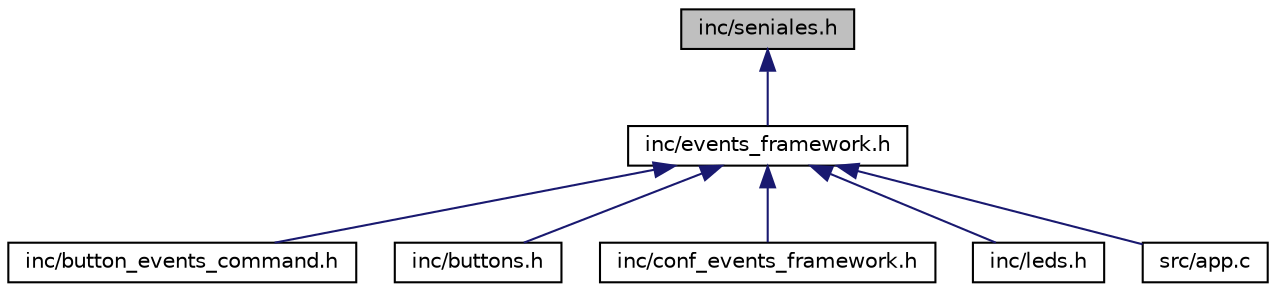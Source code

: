 digraph "inc/seniales.h"
{
  edge [fontname="Helvetica",fontsize="10",labelfontname="Helvetica",labelfontsize="10"];
  node [fontname="Helvetica",fontsize="10",shape=record];
  Node1 [label="inc/seniales.h",height=0.2,width=0.4,color="black", fillcolor="grey75", style="filled", fontcolor="black"];
  Node1 -> Node2 [dir="back",color="midnightblue",fontsize="10",style="solid"];
  Node2 [label="inc/events_framework.h",height=0.2,width=0.4,color="black", fillcolor="white", style="filled",URL="$events__framework_8h.html",tooltip="Manejo del framework de eventos. "];
  Node2 -> Node3 [dir="back",color="midnightblue",fontsize="10",style="solid"];
  Node3 [label="inc/button_events_command.h",height=0.2,width=0.4,color="black", fillcolor="white", style="filled",URL="$button__events__command_8h.html",tooltip="Manejo del comando de reporte de evento de botones. "];
  Node2 -> Node4 [dir="back",color="midnightblue",fontsize="10",style="solid"];
  Node4 [label="inc/buttons.h",height=0.2,width=0.4,color="black", fillcolor="white", style="filled",URL="$buttons_8h.html",tooltip="Manejo de los botones. "];
  Node2 -> Node5 [dir="back",color="midnightblue",fontsize="10",style="solid"];
  Node5 [label="inc/conf_events_framework.h",height=0.2,width=0.4,color="black", fillcolor="white", style="filled",URL="$conf__events__framework_8h.html",tooltip="Configuracion del framework de eventos. "];
  Node2 -> Node6 [dir="back",color="midnightblue",fontsize="10",style="solid"];
  Node6 [label="inc/leds.h",height=0.2,width=0.4,color="black", fillcolor="white", style="filled",URL="$leds_8h.html",tooltip="Manejo de los leds. "];
  Node2 -> Node7 [dir="back",color="midnightblue",fontsize="10",style="solid"];
  Node7 [label="src/app.c",height=0.2,width=0.4,color="black", fillcolor="white", style="filled",URL="$app_8c.html",tooltip="Manejo de la aplicacion. "];
}
